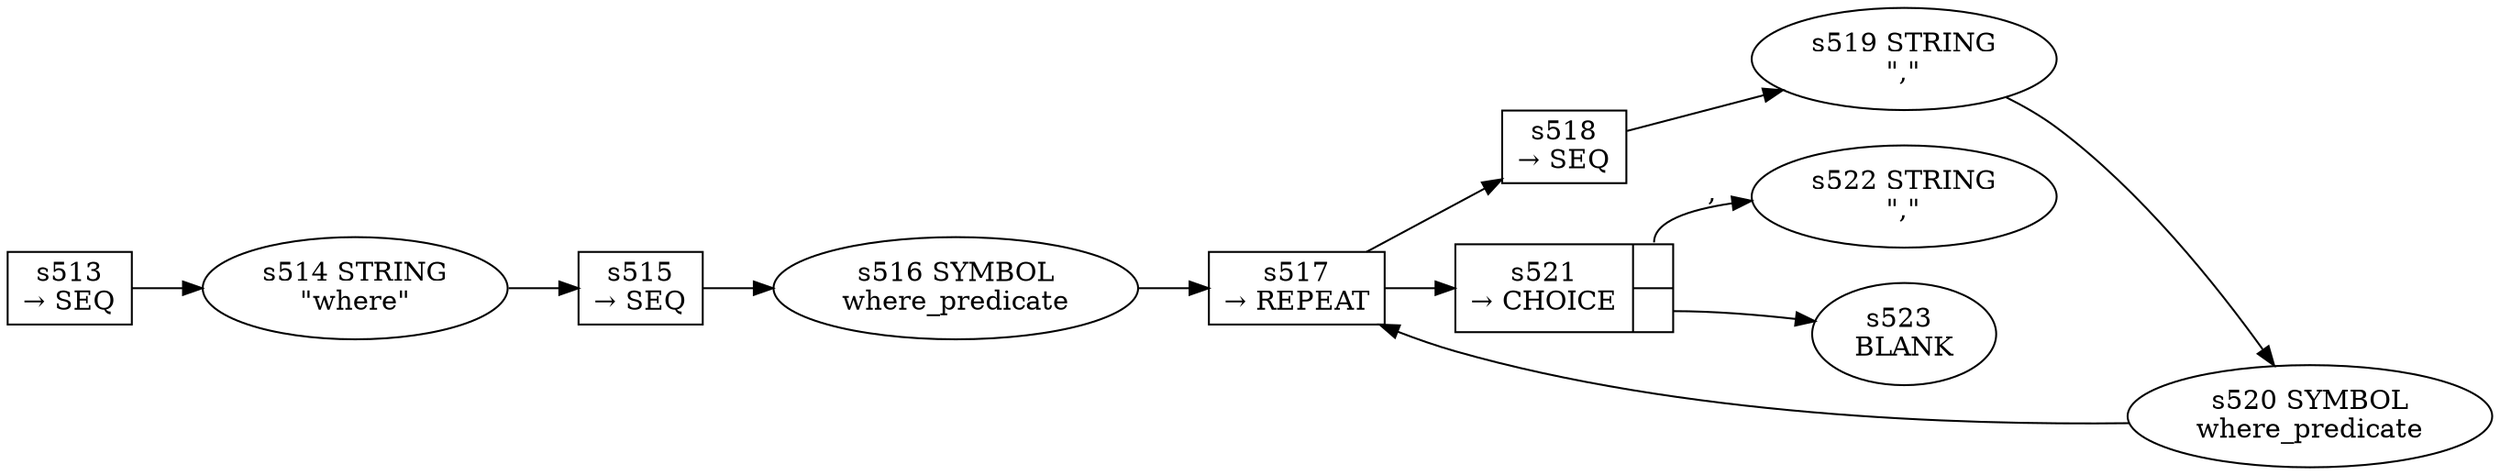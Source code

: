 
  digraph where_clause {
  
    rankdir=LR;
  
    s513 [label="s513\n&rarr; SEQ", shape=record, fixedsize=false, peripheries=1];
  s514 [label="s514 STRING\n\"where\""];
  s513 -> s514 [];
  s515 [label="s515\n&rarr; SEQ", shape=record, fixedsize=false, peripheries=1];
  s516 [label="s516 SYMBOL\nwhere_predicate" href="rust-grammar.json.where_predicate.dot.svg"];
  s515 -> s516 [];
  s517 [label="s517\n&rarr; REPEAT", shape=record, fixedsize=false, peripheries=1];
  s518 [label="s518\n&rarr; SEQ", shape=record, fixedsize=false, peripheries=1];
  s519 [label="s519 STRING\n\",\""];
  s518 -> s519 [];
  s520 [label="s520 SYMBOL\nwhere_predicate" href="rust-grammar.json.where_predicate.dot.svg"];
  s519 -> s520 [];
  s517 -> s518 [];
  s520 -> s517 [];
  s516 -> s517 [];
  s514 -> s515 [];
  s521 [label="{s521\n&rarr; CHOICE|{<p0>|<p1>}}", shape=record, fixedsize=false, peripheries=1];
  s522 [label="s522 STRING\n\",\""];
  s521:p0 -> s522 [label=","];
  s523 [label="s523 \nBLANK"];
  s521:p1 -> s523 [label=""];
  s517 -> s521 [];
  
  }
  
